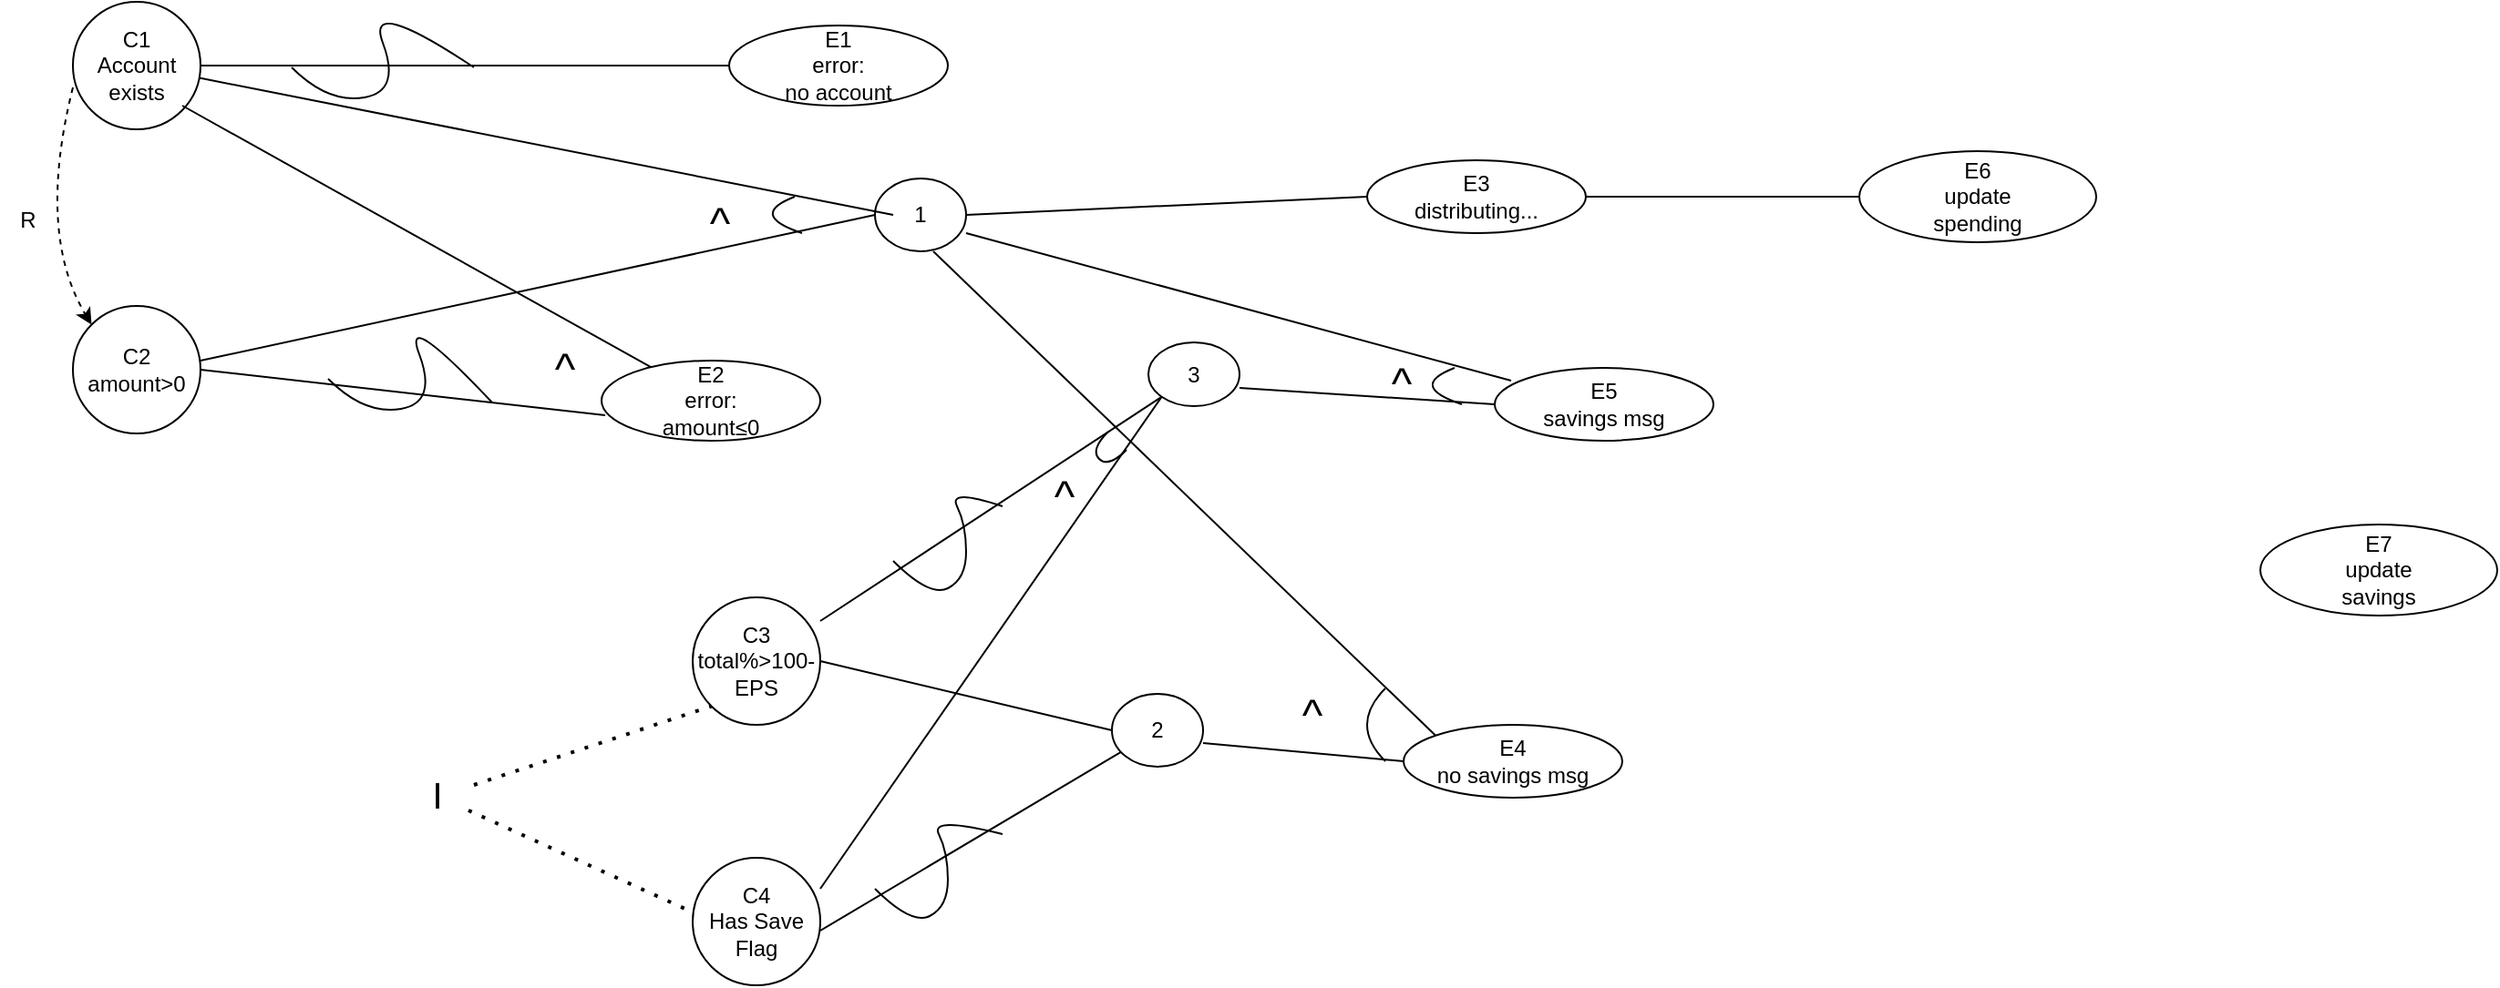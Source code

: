 <mxfile version="26.2.14">
  <diagram id="6c526acd-7617-469c-a10f-92b7c20c3156" name="Page-1">
    <mxGraphModel dx="1426" dy="766" grid="1" gridSize="10" guides="1" tooltips="1" connect="1" arrows="1" fold="1" page="1" pageScale="1" pageWidth="1700" pageHeight="1100" math="0" shadow="0">
      <root>
        <mxCell id="0" />
        <mxCell id="1" parent="0" />
        <mxCell id="nbpBO7r62uUx5-6EKn1k-6" style="edgeStyle=orthogonalEdgeStyle;rounded=0;orthogonalLoop=1;jettySize=auto;html=1;exitX=1;exitY=0.5;exitDx=0;exitDy=0;entryX=0;entryY=0.5;entryDx=0;entryDy=0;endArrow=none;startFill=0;" edge="1" parent="1" source="c1" target="e1">
          <mxGeometry relative="1" as="geometry" />
        </mxCell>
        <mxCell id="c1" value="C1&#xa;Account&#xa;exists" style="ellipse;whiteSpace=wrap;html=1;aspect=fixed;" parent="1" vertex="1">
          <mxGeometry x="40" y="23" width="70" height="70" as="geometry" />
        </mxCell>
        <mxCell id="c2" value="C2&#xa;amount&gt;0" style="ellipse;whiteSpace=wrap;html=1;aspect=fixed;" parent="1" vertex="1">
          <mxGeometry x="40" y="190" width="70" height="70" as="geometry" />
        </mxCell>
        <mxCell id="c3" value="C3&#xa;total%&gt;100-EPS" style="ellipse;whiteSpace=wrap;html=1;aspect=fixed;" parent="1" vertex="1">
          <mxGeometry x="380" y="350" width="70" height="70" as="geometry" />
        </mxCell>
        <mxCell id="e1" value="E1&#xa;error:&#xa;no account" style="ellipse;whiteSpace=wrap;html=1;" parent="1" vertex="1">
          <mxGeometry x="400" y="36" width="120" height="44" as="geometry" />
        </mxCell>
        <mxCell id="e2" value="E2&#xa;error:&#xa;amount≤0" style="ellipse;whiteSpace=wrap;html=1;" parent="1" vertex="1">
          <mxGeometry x="330" y="220" width="120" height="44" as="geometry" />
        </mxCell>
        <mxCell id="e3" value="1" style="ellipse;whiteSpace=wrap;html=1;" parent="1" vertex="1">
          <mxGeometry x="480" y="120" width="50" height="40" as="geometry" />
        </mxCell>
        <mxCell id="e4" value="E4&#xa;no savings msg" style="ellipse;whiteSpace=wrap;html=1;" parent="1" vertex="1">
          <mxGeometry x="770" y="420" width="120" height="40" as="geometry" />
        </mxCell>
        <mxCell id="e5" value="E5&#xa;savings msg" style="ellipse;whiteSpace=wrap;html=1;" parent="1" vertex="1">
          <mxGeometry x="820" y="224" width="120" height="40" as="geometry" />
        </mxCell>
        <mxCell id="e6" value="E6&#xa;update&#xa;spending" style="ellipse;whiteSpace=wrap;html=1;" parent="1" vertex="1">
          <mxGeometry x="1020" y="105" width="130" height="50" as="geometry" />
        </mxCell>
        <mxCell id="e7" value="E7&#xa;update&#xa;savings" style="ellipse;whiteSpace=wrap;html=1;" parent="1" vertex="1">
          <mxGeometry x="1240" y="310" width="130" height="50" as="geometry" />
        </mxCell>
        <mxCell id="nbpBO7r62uUx5-6EKn1k-7" value="" style="curved=1;endArrow=none;html=1;rounded=0;startFill=0;" edge="1" parent="1">
          <mxGeometry width="50" height="50" relative="1" as="geometry">
            <mxPoint x="160" y="59" as="sourcePoint" />
            <mxPoint x="260" y="59" as="targetPoint" />
            <Array as="points">
              <mxPoint x="180" y="79" />
              <mxPoint x="220" y="72" />
              <mxPoint x="200" y="19" />
            </Array>
          </mxGeometry>
        </mxCell>
        <mxCell id="nbpBO7r62uUx5-6EKn1k-8" value="" style="endArrow=none;html=1;rounded=0;" edge="1" parent="1" target="e2">
          <mxGeometry width="50" height="50" relative="1" as="geometry">
            <mxPoint x="100" y="80" as="sourcePoint" />
            <mxPoint x="390" y="180" as="targetPoint" />
          </mxGeometry>
        </mxCell>
        <mxCell id="nbpBO7r62uUx5-6EKn1k-9" value="" style="endArrow=none;html=1;rounded=0;entryX=0.017;entryY=0.682;entryDx=0;entryDy=0;entryPerimeter=0;exitX=1;exitY=0.5;exitDx=0;exitDy=0;" edge="1" parent="1" source="c2" target="e2">
          <mxGeometry width="50" height="50" relative="1" as="geometry">
            <mxPoint x="100" y="264.5" as="sourcePoint" />
            <mxPoint x="370" y="264.5" as="targetPoint" />
          </mxGeometry>
        </mxCell>
        <mxCell id="nbpBO7r62uUx5-6EKn1k-11" value="&lt;font style=&quot;font-size: 24px;&quot;&gt;^&lt;/font&gt;" style="text;html=1;align=center;verticalAlign=middle;whiteSpace=wrap;rounded=0;" vertex="1" parent="1">
          <mxGeometry x="280" y="210" width="60" height="30" as="geometry" />
        </mxCell>
        <mxCell id="nbpBO7r62uUx5-6EKn1k-13" value="" style="endArrow=none;html=1;rounded=0;" edge="1" parent="1" source="c1">
          <mxGeometry width="50" height="50" relative="1" as="geometry">
            <mxPoint x="440" y="190" as="sourcePoint" />
            <mxPoint x="490" y="140" as="targetPoint" />
          </mxGeometry>
        </mxCell>
        <mxCell id="nbpBO7r62uUx5-6EKn1k-14" value="" style="endArrow=none;html=1;rounded=0;entryX=0;entryY=0.5;entryDx=0;entryDy=0;" edge="1" parent="1" target="e3">
          <mxGeometry width="50" height="50" relative="1" as="geometry">
            <mxPoint x="110" y="220" as="sourcePoint" />
            <mxPoint x="160" y="170" as="targetPoint" />
          </mxGeometry>
        </mxCell>
        <mxCell id="nbpBO7r62uUx5-6EKn1k-15" value="" style="curved=1;endArrow=none;html=1;rounded=0;startFill=0;" edge="1" parent="1">
          <mxGeometry width="50" height="50" relative="1" as="geometry">
            <mxPoint x="440" y="150" as="sourcePoint" />
            <mxPoint x="436" y="130" as="targetPoint" />
            <Array as="points">
              <mxPoint x="410" y="140" />
            </Array>
          </mxGeometry>
        </mxCell>
        <mxCell id="nbpBO7r62uUx5-6EKn1k-16" value="&lt;font style=&quot;font-size: 24px;&quot;&gt;^&lt;/font&gt;" style="text;html=1;align=center;verticalAlign=middle;whiteSpace=wrap;rounded=0;" vertex="1" parent="1">
          <mxGeometry x="365" y="130" width="60" height="30" as="geometry" />
        </mxCell>
        <mxCell id="nbpBO7r62uUx5-6EKn1k-21" value="" style="curved=1;endArrow=none;html=1;rounded=0;startFill=0;" edge="1" parent="1">
          <mxGeometry width="50" height="50" relative="1" as="geometry">
            <mxPoint x="180" y="230" as="sourcePoint" />
            <mxPoint x="270" y="243" as="targetPoint" />
            <Array as="points">
              <mxPoint x="200" y="250" />
              <mxPoint x="240" y="243" />
              <mxPoint x="220" y="190" />
            </Array>
          </mxGeometry>
        </mxCell>
        <mxCell id="nbpBO7r62uUx5-6EKn1k-23" value="E3&#xa;distributing..." style="ellipse;whiteSpace=wrap;html=1;" vertex="1" parent="1">
          <mxGeometry x="750" y="110" width="120" height="40" as="geometry" />
        </mxCell>
        <mxCell id="nbpBO7r62uUx5-6EKn1k-24" value="" style="endArrow=none;html=1;rounded=0;entryX=0;entryY=0.5;entryDx=0;entryDy=0;exitX=1;exitY=0.5;exitDx=0;exitDy=0;" edge="1" parent="1" source="e3" target="nbpBO7r62uUx5-6EKn1k-23">
          <mxGeometry width="50" height="50" relative="1" as="geometry">
            <mxPoint x="525" y="150" as="sourcePoint" />
            <mxPoint x="575" y="100" as="targetPoint" />
          </mxGeometry>
        </mxCell>
        <mxCell id="nbpBO7r62uUx5-6EKn1k-37" value="" style="endArrow=none;html=1;rounded=0;exitX=1;exitY=0.5;exitDx=0;exitDy=0;" edge="1" parent="1" source="nbpBO7r62uUx5-6EKn1k-23">
          <mxGeometry width="50" height="50" relative="1" as="geometry">
            <mxPoint x="970" y="180" as="sourcePoint" />
            <mxPoint x="1020" y="130" as="targetPoint" />
          </mxGeometry>
        </mxCell>
        <mxCell id="nbpBO7r62uUx5-6EKn1k-40" value="C4&lt;br&gt;Has Save Flag" style="ellipse;whiteSpace=wrap;html=1;aspect=fixed;" vertex="1" parent="1">
          <mxGeometry x="380" y="493" width="70" height="70" as="geometry" />
        </mxCell>
        <mxCell id="nbpBO7r62uUx5-6EKn1k-42" value="2" style="ellipse;whiteSpace=wrap;html=1;" vertex="1" parent="1">
          <mxGeometry x="610" y="403" width="50" height="40" as="geometry" />
        </mxCell>
        <mxCell id="nbpBO7r62uUx5-6EKn1k-43" value="" style="endArrow=none;html=1;rounded=0;entryX=0;entryY=0.5;entryDx=0;entryDy=0;exitX=1;exitY=0.5;exitDx=0;exitDy=0;" edge="1" parent="1" source="c3" target="nbpBO7r62uUx5-6EKn1k-42">
          <mxGeometry width="50" height="50" relative="1" as="geometry">
            <mxPoint x="550" y="250" as="sourcePoint" />
            <mxPoint x="600" y="200" as="targetPoint" />
          </mxGeometry>
        </mxCell>
        <mxCell id="nbpBO7r62uUx5-6EKn1k-44" value="" style="endArrow=none;html=1;rounded=0;" edge="1" parent="1" target="nbpBO7r62uUx5-6EKn1k-42">
          <mxGeometry width="50" height="50" relative="1" as="geometry">
            <mxPoint x="450" y="533" as="sourcePoint" />
            <mxPoint x="500" y="483" as="targetPoint" />
          </mxGeometry>
        </mxCell>
        <mxCell id="nbpBO7r62uUx5-6EKn1k-45" value="3" style="ellipse;whiteSpace=wrap;html=1;" vertex="1" parent="1">
          <mxGeometry x="630" y="210" width="50" height="35" as="geometry" />
        </mxCell>
        <mxCell id="nbpBO7r62uUx5-6EKn1k-46" value="" style="endArrow=none;html=1;rounded=0;entryX=0;entryY=0.5;entryDx=0;entryDy=0;" edge="1" parent="1" target="e4">
          <mxGeometry width="50" height="50" relative="1" as="geometry">
            <mxPoint x="660" y="430" as="sourcePoint" />
            <mxPoint x="710" y="380" as="targetPoint" />
          </mxGeometry>
        </mxCell>
        <mxCell id="nbpBO7r62uUx5-6EKn1k-48" value="" style="endArrow=none;html=1;rounded=0;exitX=0.075;exitY=0.175;exitDx=0;exitDy=0;exitPerimeter=0;" edge="1" parent="1" source="e5">
          <mxGeometry width="50" height="50" relative="1" as="geometry">
            <mxPoint x="470" y="210" as="sourcePoint" />
            <mxPoint x="530" y="150" as="targetPoint" />
          </mxGeometry>
        </mxCell>
        <mxCell id="nbpBO7r62uUx5-6EKn1k-49" value="" style="endArrow=none;html=1;rounded=0;exitX=0;exitY=0;exitDx=0;exitDy=0;" edge="1" parent="1" source="e4">
          <mxGeometry width="50" height="50" relative="1" as="geometry">
            <mxPoint x="600" y="235" as="sourcePoint" />
            <mxPoint x="512" y="160" as="targetPoint" />
          </mxGeometry>
        </mxCell>
        <mxCell id="nbpBO7r62uUx5-6EKn1k-50" value="" style="endArrow=none;html=1;rounded=0;entryX=0;entryY=0.5;entryDx=0;entryDy=0;" edge="1" parent="1" target="e5">
          <mxGeometry width="50" height="50" relative="1" as="geometry">
            <mxPoint x="680" y="235" as="sourcePoint" />
            <mxPoint x="790" y="245" as="targetPoint" />
          </mxGeometry>
        </mxCell>
        <mxCell id="nbpBO7r62uUx5-6EKn1k-52" value="" style="curved=1;endArrow=none;html=1;rounded=0;startFill=0;" edge="1" parent="1">
          <mxGeometry width="50" height="50" relative="1" as="geometry">
            <mxPoint x="480" y="510" as="sourcePoint" />
            <mxPoint x="550" y="480" as="targetPoint" />
            <Array as="points">
              <mxPoint x="500" y="530" />
              <mxPoint x="520" y="520" />
              <mxPoint x="520" y="490" />
              <mxPoint x="510" y="470" />
            </Array>
          </mxGeometry>
        </mxCell>
        <mxCell id="nbpBO7r62uUx5-6EKn1k-53" value="&lt;font style=&quot;font-size: 20px;&quot;&gt;I&lt;/font&gt;" style="text;html=1;align=center;verticalAlign=middle;whiteSpace=wrap;rounded=0;" vertex="1" parent="1">
          <mxGeometry x="210" y="443" width="60" height="30" as="geometry" />
        </mxCell>
        <mxCell id="nbpBO7r62uUx5-6EKn1k-54" value="" style="endArrow=none;dashed=1;html=1;dashPattern=1 3;strokeWidth=2;rounded=0;entryX=0;entryY=1;entryDx=0;entryDy=0;" edge="1" parent="1" target="c3">
          <mxGeometry width="50" height="50" relative="1" as="geometry">
            <mxPoint x="260" y="453" as="sourcePoint" />
            <mxPoint x="310" y="403" as="targetPoint" />
          </mxGeometry>
        </mxCell>
        <mxCell id="nbpBO7r62uUx5-6EKn1k-56" value="" style="endArrow=none;dashed=1;html=1;dashPattern=1 3;strokeWidth=2;rounded=0;entryX=-0.029;entryY=0.414;entryDx=0;entryDy=0;entryPerimeter=0;" edge="1" parent="1" target="nbpBO7r62uUx5-6EKn1k-40">
          <mxGeometry width="50" height="50" relative="1" as="geometry">
            <mxPoint x="257" y="467" as="sourcePoint" />
            <mxPoint x="378.566" y="504.646" as="targetPoint" />
          </mxGeometry>
        </mxCell>
        <mxCell id="nbpBO7r62uUx5-6EKn1k-57" value="" style="curved=1;endArrow=none;html=1;rounded=0;startFill=0;" edge="1" parent="1">
          <mxGeometry width="50" height="50" relative="1" as="geometry">
            <mxPoint x="760" y="440" as="sourcePoint" />
            <mxPoint x="760" y="400" as="targetPoint" />
            <Array as="points">
              <mxPoint x="750" y="430" />
              <mxPoint x="750" y="410" />
            </Array>
          </mxGeometry>
        </mxCell>
        <mxCell id="nbpBO7r62uUx5-6EKn1k-58" value="&lt;font style=&quot;font-size: 24px;&quot;&gt;^&lt;/font&gt;" style="text;html=1;align=center;verticalAlign=middle;whiteSpace=wrap;rounded=0;" vertex="1" parent="1">
          <mxGeometry x="690" y="400" width="60" height="30" as="geometry" />
        </mxCell>
        <mxCell id="nbpBO7r62uUx5-6EKn1k-59" value="" style="endArrow=none;html=1;rounded=0;entryX=0;entryY=1;entryDx=0;entryDy=0;" edge="1" parent="1" target="nbpBO7r62uUx5-6EKn1k-45">
          <mxGeometry width="50" height="50" relative="1" as="geometry">
            <mxPoint x="450" y="510" as="sourcePoint" />
            <mxPoint x="500" y="460" as="targetPoint" />
          </mxGeometry>
        </mxCell>
        <mxCell id="nbpBO7r62uUx5-6EKn1k-60" value="" style="endArrow=none;html=1;rounded=0;entryX=0;entryY=1;entryDx=0;entryDy=0;" edge="1" parent="1" target="nbpBO7r62uUx5-6EKn1k-45">
          <mxGeometry width="50" height="50" relative="1" as="geometry">
            <mxPoint x="450" y="363" as="sourcePoint" />
            <mxPoint x="637" y="93" as="targetPoint" />
          </mxGeometry>
        </mxCell>
        <mxCell id="nbpBO7r62uUx5-6EKn1k-61" value="" style="curved=1;endArrow=none;html=1;rounded=0;startFill=0;" edge="1" parent="1">
          <mxGeometry width="50" height="50" relative="1" as="geometry">
            <mxPoint x="490" y="330" as="sourcePoint" />
            <mxPoint x="550" y="300" as="targetPoint" />
            <Array as="points">
              <mxPoint x="510" y="350" />
              <mxPoint x="530" y="340" />
              <mxPoint x="530" y="310" />
              <mxPoint x="520" y="290" />
            </Array>
          </mxGeometry>
        </mxCell>
        <mxCell id="nbpBO7r62uUx5-6EKn1k-64" value="&lt;font style=&quot;font-size: 24px;&quot;&gt;^&lt;/font&gt;" style="text;html=1;align=center;verticalAlign=middle;whiteSpace=wrap;rounded=0;" vertex="1" parent="1">
          <mxGeometry x="554" y="280" width="60" height="30" as="geometry" />
        </mxCell>
        <mxCell id="nbpBO7r62uUx5-6EKn1k-68" value="" style="curved=1;endArrow=none;html=1;rounded=0;startFill=0;" edge="1" parent="1">
          <mxGeometry width="50" height="50" relative="1" as="geometry">
            <mxPoint x="618" y="269" as="sourcePoint" />
            <mxPoint x="608" y="259" as="targetPoint" />
            <Array as="points">
              <mxPoint x="608" y="279" />
              <mxPoint x="598" y="269" />
            </Array>
          </mxGeometry>
        </mxCell>
        <mxCell id="nbpBO7r62uUx5-6EKn1k-72" value="" style="curved=1;endArrow=classic;html=1;rounded=0;entryX=0;entryY=0;entryDx=0;entryDy=0;dashed=1;" edge="1" parent="1" target="c2">
          <mxGeometry width="50" height="50" relative="1" as="geometry">
            <mxPoint x="40" y="70" as="sourcePoint" />
            <mxPoint x="70" y="93" as="targetPoint" />
            <Array as="points">
              <mxPoint x="20" y="150" />
            </Array>
          </mxGeometry>
        </mxCell>
        <mxCell id="nbpBO7r62uUx5-6EKn1k-73" value="R" style="text;html=1;align=center;verticalAlign=middle;resizable=0;points=[];autosize=1;strokeColor=none;fillColor=none;" vertex="1" parent="1">
          <mxGeometry y="128" width="30" height="30" as="geometry" />
        </mxCell>
        <mxCell id="nbpBO7r62uUx5-6EKn1k-74" value="" style="curved=1;endArrow=none;html=1;rounded=0;startFill=0;" edge="1" parent="1">
          <mxGeometry width="50" height="50" relative="1" as="geometry">
            <mxPoint x="802" y="244" as="sourcePoint" />
            <mxPoint x="798" y="224" as="targetPoint" />
            <Array as="points">
              <mxPoint x="772" y="234" />
            </Array>
          </mxGeometry>
        </mxCell>
        <mxCell id="nbpBO7r62uUx5-6EKn1k-75" value="&lt;font style=&quot;font-size: 24px;&quot;&gt;^&lt;/font&gt;" style="text;html=1;align=center;verticalAlign=middle;whiteSpace=wrap;rounded=0;" vertex="1" parent="1">
          <mxGeometry x="739" y="218" width="60" height="30" as="geometry" />
        </mxCell>
      </root>
    </mxGraphModel>
  </diagram>
</mxfile>
